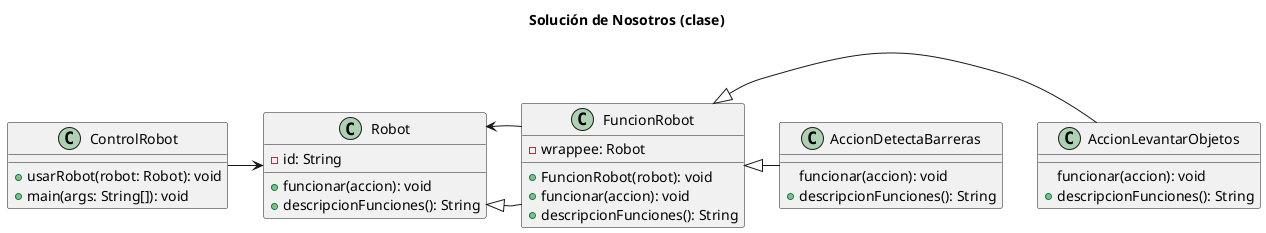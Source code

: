 @startuml Robotcito
title Solución de Nosotros (clase)

class ControlRobot {
    +usarRobot(robot: Robot): void
    +main(args: String[]): void
}

class Robot {
    -id: String
    +funcionar(accion): void
    +descripcionFunciones(): String
}

class FuncionRobot {
    -wrappee: Robot
    +FuncionRobot(robot): void
    +funcionar(accion): void
    +descripcionFunciones(): String
}

class AccionLevantarObjetos {
    funcionar(accion): void
    +descripcionFunciones(): String
}

class AccionDetectaBarreras {
    funcionar(accion): void
    +descripcionFunciones(): String
}

ControlRobot -> Robot
Robot <|- FuncionRobot
Robot <- FuncionRobot

FuncionRobot <|- AccionLevantarObjetos
FuncionRobot <|- AccionDetectaBarreras

@enduml
